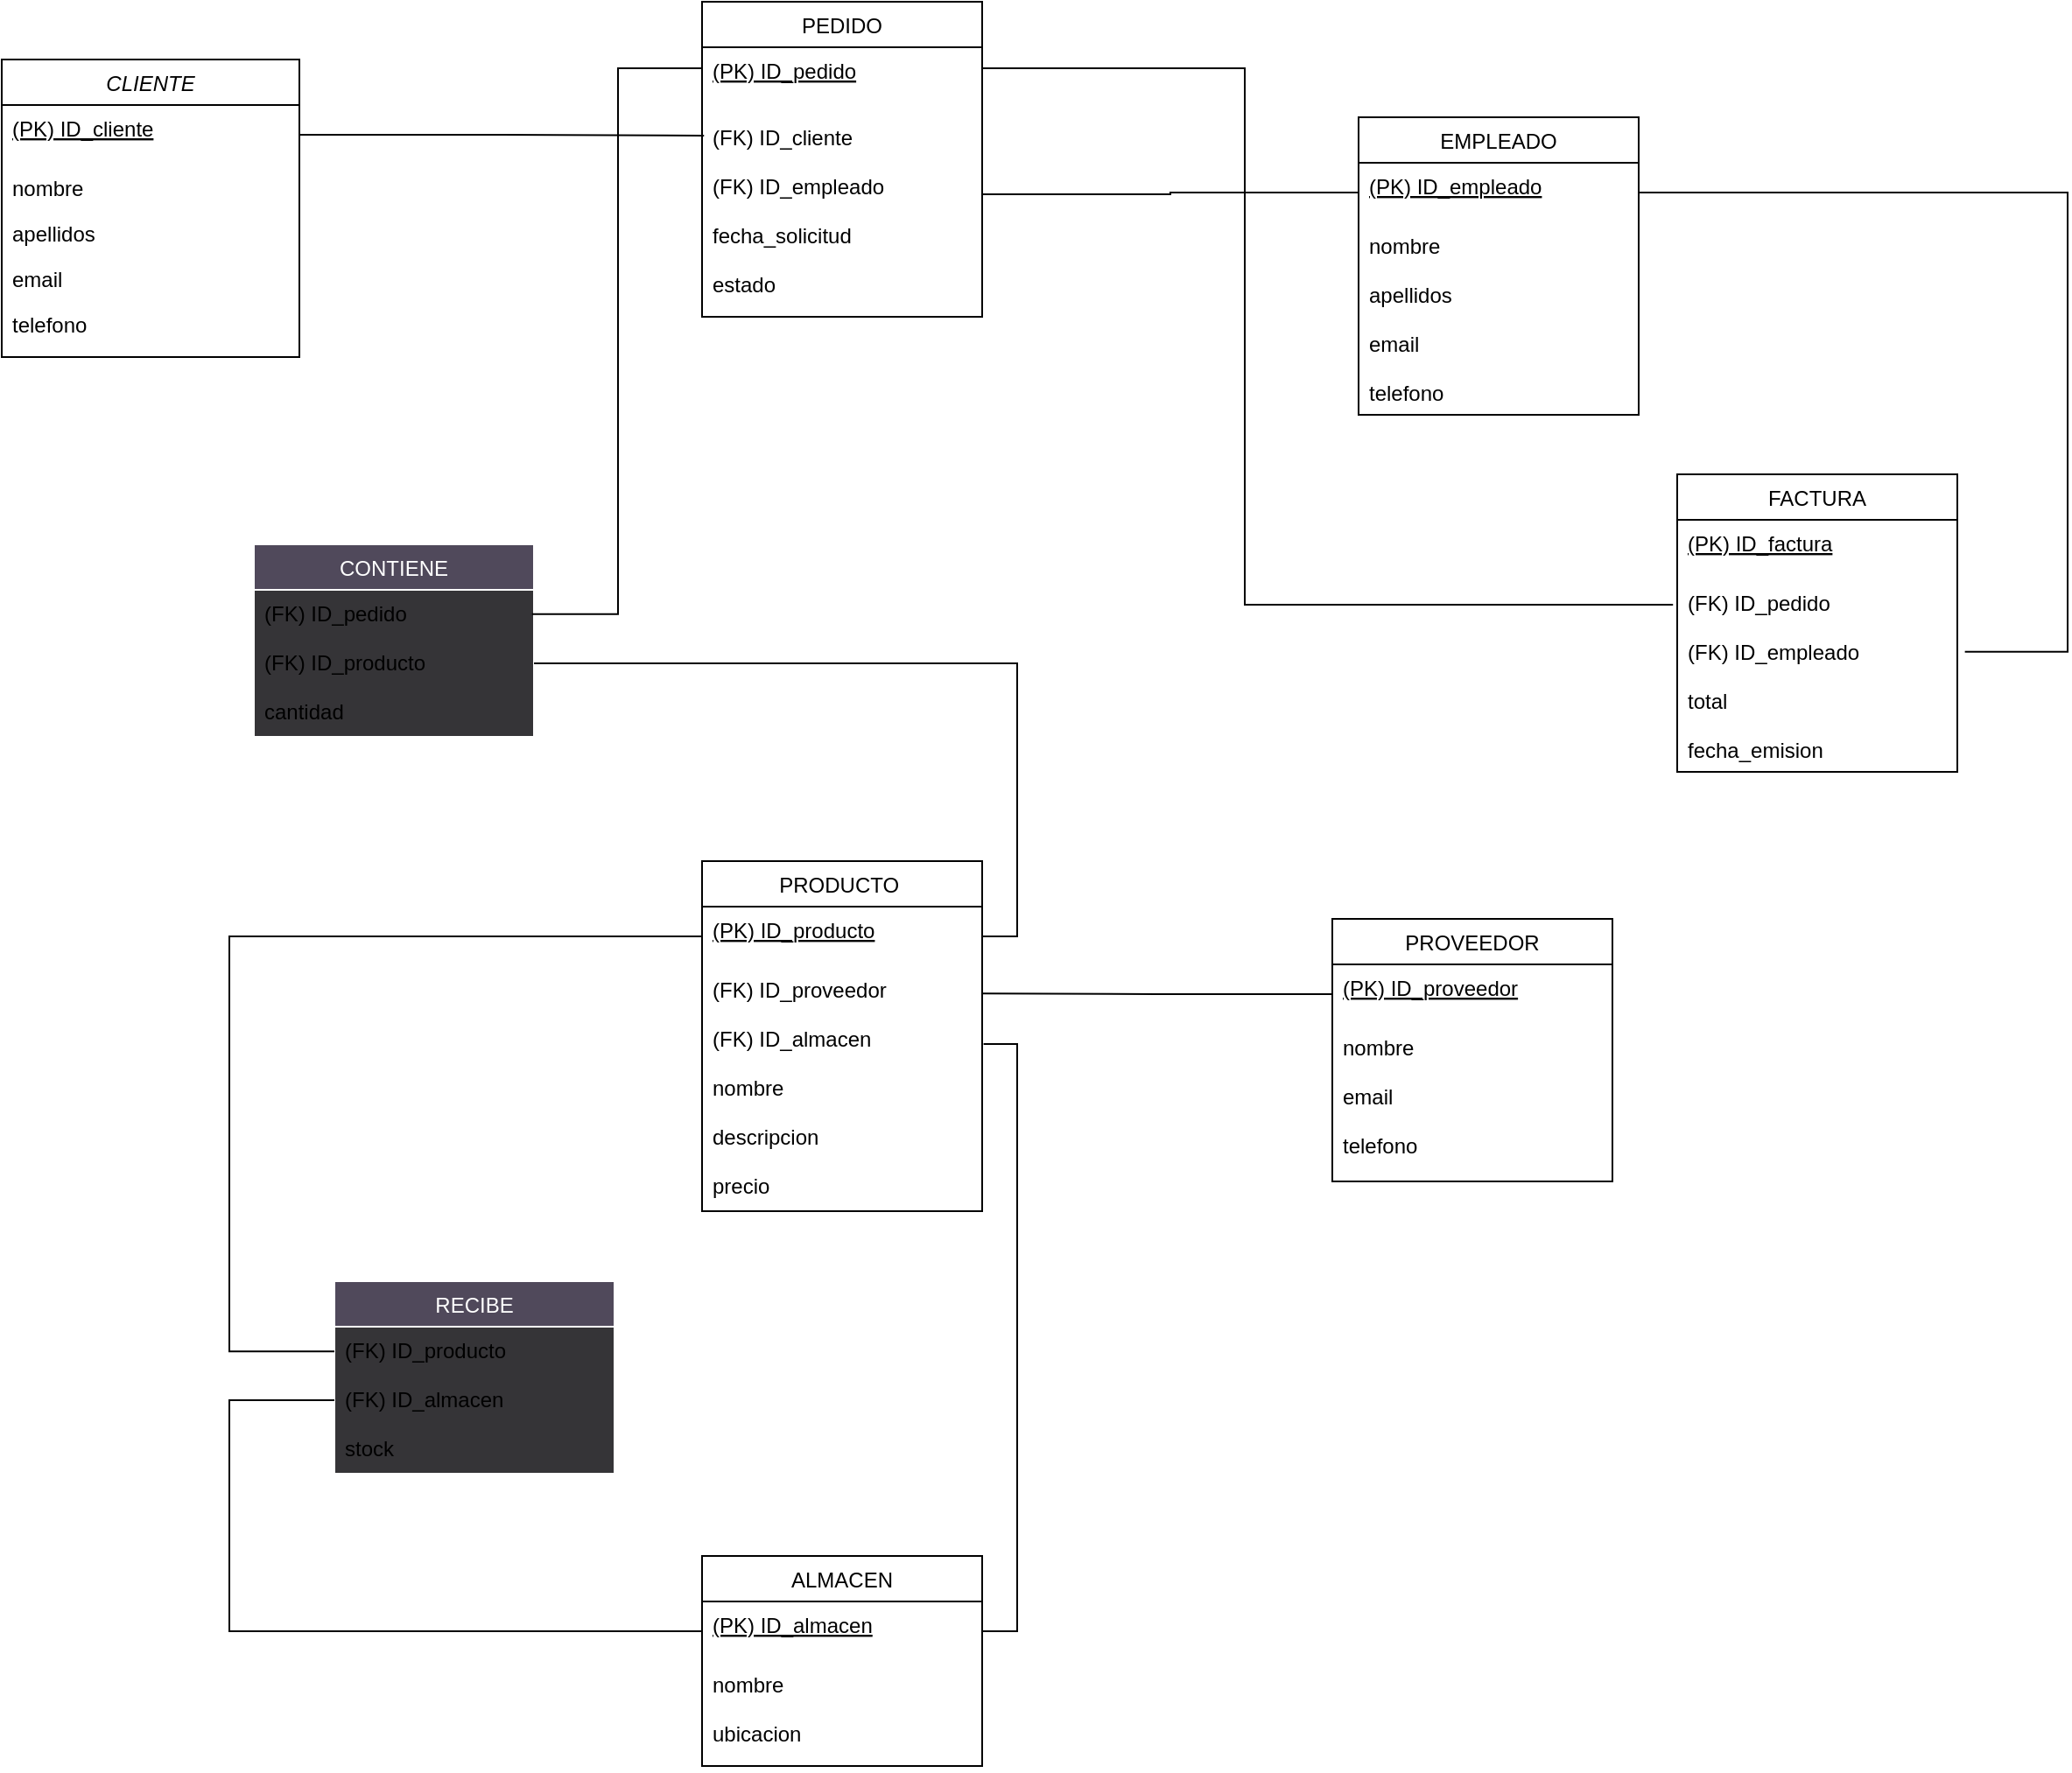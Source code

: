 <mxfile version="22.0.3" type="device">
  <diagram id="C5RBs43oDa-KdzZeNtuy" name="Page-1">
    <mxGraphModel dx="2076" dy="1276" grid="1" gridSize="10" guides="1" tooltips="1" connect="1" arrows="1" fold="1" page="1" pageScale="1" pageWidth="827" pageHeight="1169" math="0" shadow="0">
      <root>
        <mxCell id="WIyWlLk6GJQsqaUBKTNV-0" />
        <mxCell id="WIyWlLk6GJQsqaUBKTNV-1" parent="WIyWlLk6GJQsqaUBKTNV-0" />
        <mxCell id="zkfFHV4jXpPFQw0GAbJ--17" value="PEDIDO" style="swimlane;fontStyle=0;align=center;verticalAlign=top;childLayout=stackLayout;horizontal=1;startSize=26;horizontalStack=0;resizeParent=1;resizeLast=0;collapsible=1;marginBottom=0;rounded=0;shadow=0;strokeWidth=1;swimlaneFillColor=default;" parent="WIyWlLk6GJQsqaUBKTNV-1" vertex="1">
          <mxGeometry x="610" y="20" width="160" height="180" as="geometry">
            <mxRectangle x="550" y="140" width="160" height="26" as="alternateBounds" />
          </mxGeometry>
        </mxCell>
        <mxCell id="zkfFHV4jXpPFQw0GAbJ--18" value="(PK) ID_pedido" style="text;align=left;verticalAlign=top;spacingLeft=4;spacingRight=4;overflow=hidden;rotatable=0;points=[[0,0.5],[1,0.5]];portConstraint=eastwest;fontStyle=4" parent="zkfFHV4jXpPFQw0GAbJ--17" vertex="1">
          <mxGeometry y="26" width="160" height="24" as="geometry" />
        </mxCell>
        <mxCell id="Hzj4oDLNwtkXLwA99tvZ-39" value="&#xa;(FK) ID_cliente&#xa;&#xa;(FK) ID_empleado&#xa;&#xa;fecha_solicitud&#xa;&#xa;estado" style="text;align=left;verticalAlign=top;spacingLeft=4;spacingRight=4;overflow=hidden;rotatable=0;points=[[0,0.5],[1,0.5]];portConstraint=eastwest;rounded=0;shadow=0;html=0;" vertex="1" parent="zkfFHV4jXpPFQw0GAbJ--17">
          <mxGeometry y="50" width="160" height="120" as="geometry" />
        </mxCell>
        <mxCell id="zkfFHV4jXpPFQw0GAbJ--0" value="CLIENTE" style="swimlane;fontStyle=2;align=center;verticalAlign=top;childLayout=stackLayout;horizontal=1;startSize=26;horizontalStack=0;resizeParent=1;resizeLast=0;collapsible=1;marginBottom=0;rounded=0;shadow=0;strokeWidth=1;strokeColor=default;swimlaneLine=1;glass=0;gradientColor=none;swimlaneFillColor=default;" parent="WIyWlLk6GJQsqaUBKTNV-1" vertex="1">
          <mxGeometry x="210" y="53" width="170" height="170" as="geometry">
            <mxRectangle x="230" y="140" width="160" height="26" as="alternateBounds" />
          </mxGeometry>
        </mxCell>
        <mxCell id="zkfFHV4jXpPFQw0GAbJ--1" value="(PK) ID_cliente" style="text;align=left;verticalAlign=top;spacingLeft=4;spacingRight=4;overflow=hidden;rotatable=0;points=[[0,0.5],[1,0.5]];portConstraint=eastwest;container=0;fontStyle=4" parent="zkfFHV4jXpPFQw0GAbJ--0" vertex="1">
          <mxGeometry y="26" width="170" height="34" as="geometry" />
        </mxCell>
        <mxCell id="zkfFHV4jXpPFQw0GAbJ--2" value="nombre" style="text;align=left;verticalAlign=top;spacingLeft=4;spacingRight=4;overflow=hidden;rotatable=0;points=[[0,0.5],[1,0.5]];portConstraint=eastwest;rounded=0;shadow=0;html=0;" parent="zkfFHV4jXpPFQw0GAbJ--0" vertex="1">
          <mxGeometry y="60" width="170" height="26" as="geometry" />
        </mxCell>
        <mxCell id="zkfFHV4jXpPFQw0GAbJ--3" value="apellidos" style="text;align=left;verticalAlign=top;spacingLeft=4;spacingRight=4;overflow=hidden;rotatable=0;points=[[0,0.5],[1,0.5]];portConstraint=eastwest;rounded=0;shadow=0;html=0;container=0;" parent="zkfFHV4jXpPFQw0GAbJ--0" vertex="1">
          <mxGeometry y="86" width="170" height="26" as="geometry" />
        </mxCell>
        <mxCell id="Hzj4oDLNwtkXLwA99tvZ-19" value="email" style="text;align=left;verticalAlign=top;spacingLeft=4;spacingRight=4;overflow=hidden;rotatable=0;points=[[0,0.5],[1,0.5]];portConstraint=eastwest;rounded=0;shadow=0;html=0;container=0;" vertex="1" parent="zkfFHV4jXpPFQw0GAbJ--0">
          <mxGeometry y="112" width="170" height="26" as="geometry" />
        </mxCell>
        <mxCell id="Hzj4oDLNwtkXLwA99tvZ-20" value="telefono" style="text;align=left;verticalAlign=top;spacingLeft=4;spacingRight=4;overflow=hidden;rotatable=0;points=[[0,0.5],[1,0.5]];portConstraint=eastwest;rounded=0;shadow=0;html=0;container=0;" vertex="1" parent="zkfFHV4jXpPFQw0GAbJ--0">
          <mxGeometry y="138" width="170" height="26" as="geometry" />
        </mxCell>
        <mxCell id="Hzj4oDLNwtkXLwA99tvZ-22" value="EMPLEADO" style="swimlane;fontStyle=0;align=center;verticalAlign=top;childLayout=stackLayout;horizontal=1;startSize=26;horizontalStack=0;resizeParent=1;resizeLast=0;collapsible=1;marginBottom=0;rounded=0;shadow=0;strokeWidth=1;swimlaneFillColor=default;" vertex="1" parent="WIyWlLk6GJQsqaUBKTNV-1">
          <mxGeometry x="985" y="86" width="160" height="170" as="geometry">
            <mxRectangle x="550" y="140" width="160" height="26" as="alternateBounds" />
          </mxGeometry>
        </mxCell>
        <mxCell id="Hzj4oDLNwtkXLwA99tvZ-23" value="(PK) ID_empleado" style="text;align=left;verticalAlign=top;spacingLeft=4;spacingRight=4;overflow=hidden;rotatable=0;points=[[0,0.5],[1,0.5]];portConstraint=eastwest;fontStyle=4" vertex="1" parent="Hzj4oDLNwtkXLwA99tvZ-22">
          <mxGeometry y="26" width="160" height="34" as="geometry" />
        </mxCell>
        <mxCell id="Hzj4oDLNwtkXLwA99tvZ-41" value="nombre&#xa;&#xa;apellidos&#xa;&#xa;email&#xa;&#xa;telefono" style="text;align=left;verticalAlign=top;spacingLeft=4;spacingRight=4;overflow=hidden;rotatable=0;points=[[0,0.5],[1,0.5]];portConstraint=eastwest;rounded=0;shadow=0;html=0;" vertex="1" parent="Hzj4oDLNwtkXLwA99tvZ-22">
          <mxGeometry y="60" width="160" height="108" as="geometry" />
        </mxCell>
        <mxCell id="Hzj4oDLNwtkXLwA99tvZ-34" value="CONTIENE" style="swimlane;fontStyle=0;align=center;verticalAlign=top;childLayout=stackLayout;horizontal=1;startSize=26;horizontalStack=0;resizeParent=1;resizeLast=0;collapsible=1;marginBottom=0;rounded=0;shadow=0;strokeWidth=1;fillColor=#50495b;fontColor=#ffffff;strokeColor=#ffffff;swimlaneFillColor=#353437;" vertex="1" parent="WIyWlLk6GJQsqaUBKTNV-1">
          <mxGeometry x="354" y="330" width="160" height="110" as="geometry">
            <mxRectangle x="550" y="140" width="160" height="26" as="alternateBounds" />
          </mxGeometry>
        </mxCell>
        <mxCell id="Hzj4oDLNwtkXLwA99tvZ-35" value="(FK) ID_pedido&#xa;&#xa;(FK) ID_producto&#xa;&#xa;cantidad" style="text;align=left;verticalAlign=top;spacingLeft=4;spacingRight=4;overflow=hidden;rotatable=0;points=[[0,0.5],[1,0.5]];portConstraint=eastwest;" vertex="1" parent="Hzj4oDLNwtkXLwA99tvZ-34">
          <mxGeometry y="26" width="160" height="84" as="geometry" />
        </mxCell>
        <mxCell id="Hzj4oDLNwtkXLwA99tvZ-36" value="RECIBE" style="swimlane;fontStyle=0;align=center;verticalAlign=top;childLayout=stackLayout;horizontal=1;startSize=26;horizontalStack=0;resizeParent=1;resizeLast=0;collapsible=1;marginBottom=0;rounded=0;shadow=0;strokeWidth=1;fillColor=#50495b;fontColor=#ffffff;strokeColor=#ffffff;swimlaneFillColor=#353437;" vertex="1" parent="WIyWlLk6GJQsqaUBKTNV-1">
          <mxGeometry x="400" y="751" width="160" height="110" as="geometry">
            <mxRectangle x="550" y="140" width="160" height="26" as="alternateBounds" />
          </mxGeometry>
        </mxCell>
        <mxCell id="Hzj4oDLNwtkXLwA99tvZ-37" value="(FK) ID_producto&#xa;&#xa;(FK) ID_almacen&#xa;&#xa;stock" style="text;align=left;verticalAlign=top;spacingLeft=4;spacingRight=4;overflow=hidden;rotatable=0;points=[[0,0.5],[1,0.5]];portConstraint=eastwest;" vertex="1" parent="Hzj4oDLNwtkXLwA99tvZ-36">
          <mxGeometry y="26" width="160" height="84" as="geometry" />
        </mxCell>
        <mxCell id="Hzj4oDLNwtkXLwA99tvZ-42" value="PRODUCTO " style="swimlane;fontStyle=0;align=center;verticalAlign=top;childLayout=stackLayout;horizontal=1;startSize=26;horizontalStack=0;resizeParent=1;resizeLast=0;collapsible=1;marginBottom=0;rounded=0;shadow=0;strokeWidth=1;swimlaneFillColor=default;" vertex="1" parent="WIyWlLk6GJQsqaUBKTNV-1">
          <mxGeometry x="610" y="511" width="160" height="200" as="geometry">
            <mxRectangle x="550" y="140" width="160" height="26" as="alternateBounds" />
          </mxGeometry>
        </mxCell>
        <mxCell id="Hzj4oDLNwtkXLwA99tvZ-43" value="(PK) ID_producto" style="text;align=left;verticalAlign=top;spacingLeft=4;spacingRight=4;overflow=hidden;rotatable=0;points=[[0,0.5],[1,0.5]];portConstraint=eastwest;fontStyle=4" vertex="1" parent="Hzj4oDLNwtkXLwA99tvZ-42">
          <mxGeometry y="26" width="160" height="34" as="geometry" />
        </mxCell>
        <mxCell id="Hzj4oDLNwtkXLwA99tvZ-44" value="(FK) ID_proveedor&#xa;&#xa;(FK) ID_almacen&#xa;&#xa;nombre&#xa;&#xa;descripcion&#xa;&#xa;precio" style="text;align=left;verticalAlign=top;spacingLeft=4;spacingRight=4;overflow=hidden;rotatable=0;points=[[0,0.5],[1,0.5]];portConstraint=eastwest;rounded=0;shadow=0;html=0;" vertex="1" parent="Hzj4oDLNwtkXLwA99tvZ-42">
          <mxGeometry y="60" width="160" height="140" as="geometry" />
        </mxCell>
        <mxCell id="Hzj4oDLNwtkXLwA99tvZ-48" value="PRODUCTO " style="swimlane;fontStyle=0;align=center;verticalAlign=top;childLayout=stackLayout;horizontal=1;startSize=26;horizontalStack=0;resizeParent=1;resizeLast=0;collapsible=1;marginBottom=0;rounded=0;shadow=0;strokeWidth=1;swimlaneFillColor=default;" vertex="1" parent="WIyWlLk6GJQsqaUBKTNV-1">
          <mxGeometry x="610" y="511" width="160" height="200" as="geometry">
            <mxRectangle x="550" y="140" width="160" height="26" as="alternateBounds" />
          </mxGeometry>
        </mxCell>
        <mxCell id="Hzj4oDLNwtkXLwA99tvZ-49" value="(PK) ID_producto" style="text;align=left;verticalAlign=top;spacingLeft=4;spacingRight=4;overflow=hidden;rotatable=0;points=[[0,0.5],[1,0.5]];portConstraint=eastwest;fontStyle=4" vertex="1" parent="Hzj4oDLNwtkXLwA99tvZ-48">
          <mxGeometry y="26" width="160" height="34" as="geometry" />
        </mxCell>
        <mxCell id="Hzj4oDLNwtkXLwA99tvZ-50" value="(FK) ID_proveedor&#xa;&#xa;(FK) ID_almacen&#xa;&#xa;nombre&#xa;&#xa;descripcion&#xa;&#xa;precio" style="text;align=left;verticalAlign=top;spacingLeft=4;spacingRight=4;overflow=hidden;rotatable=0;points=[[0,0.5],[1,0.5]];portConstraint=eastwest;rounded=0;shadow=0;html=0;" vertex="1" parent="Hzj4oDLNwtkXLwA99tvZ-48">
          <mxGeometry y="60" width="160" height="140" as="geometry" />
        </mxCell>
        <mxCell id="Hzj4oDLNwtkXLwA99tvZ-51" value="ALMACEN" style="swimlane;fontStyle=0;align=center;verticalAlign=top;childLayout=stackLayout;horizontal=1;startSize=26;horizontalStack=0;resizeParent=1;resizeLast=0;collapsible=1;marginBottom=0;rounded=0;shadow=0;strokeWidth=1;swimlaneFillColor=default;" vertex="1" parent="WIyWlLk6GJQsqaUBKTNV-1">
          <mxGeometry x="610" y="908" width="160" height="120" as="geometry">
            <mxRectangle x="550" y="140" width="160" height="26" as="alternateBounds" />
          </mxGeometry>
        </mxCell>
        <mxCell id="Hzj4oDLNwtkXLwA99tvZ-52" value="(PK) ID_almacen" style="text;align=left;verticalAlign=top;spacingLeft=4;spacingRight=4;overflow=hidden;rotatable=0;points=[[0,0.5],[1,0.5]];portConstraint=eastwest;fontStyle=4" vertex="1" parent="Hzj4oDLNwtkXLwA99tvZ-51">
          <mxGeometry y="26" width="160" height="34" as="geometry" />
        </mxCell>
        <mxCell id="Hzj4oDLNwtkXLwA99tvZ-53" value="nombre&#xa;&#xa;ubicacion" style="text;align=left;verticalAlign=top;spacingLeft=4;spacingRight=4;overflow=hidden;rotatable=0;points=[[0,0.5],[1,0.5]];portConstraint=eastwest;rounded=0;shadow=0;html=0;" vertex="1" parent="Hzj4oDLNwtkXLwA99tvZ-51">
          <mxGeometry y="60" width="160" height="60" as="geometry" />
        </mxCell>
        <mxCell id="Hzj4oDLNwtkXLwA99tvZ-57" value="FACTURA" style="swimlane;fontStyle=0;align=center;verticalAlign=top;childLayout=stackLayout;horizontal=1;startSize=26;horizontalStack=0;resizeParent=1;resizeLast=0;collapsible=1;marginBottom=0;rounded=0;shadow=0;strokeWidth=1;swimlaneFillColor=default;" vertex="1" parent="WIyWlLk6GJQsqaUBKTNV-1">
          <mxGeometry x="1167" y="290" width="160" height="170" as="geometry">
            <mxRectangle x="550" y="140" width="160" height="26" as="alternateBounds" />
          </mxGeometry>
        </mxCell>
        <mxCell id="Hzj4oDLNwtkXLwA99tvZ-58" value="(PK) ID_factura" style="text;align=left;verticalAlign=top;spacingLeft=4;spacingRight=4;overflow=hidden;rotatable=0;points=[[0,0.5],[1,0.5]];portConstraint=eastwest;fontStyle=4" vertex="1" parent="Hzj4oDLNwtkXLwA99tvZ-57">
          <mxGeometry y="26" width="160" height="34" as="geometry" />
        </mxCell>
        <mxCell id="Hzj4oDLNwtkXLwA99tvZ-59" value="(FK) ID_pedido&#xa;&#xa;(FK) ID_empleado&#xa;&#xa;total&#xa;&#xa;fecha_emision" style="text;align=left;verticalAlign=top;spacingLeft=4;spacingRight=4;overflow=hidden;rotatable=0;points=[[0,0.5],[1,0.5]];portConstraint=eastwest;rounded=0;shadow=0;html=0;" vertex="1" parent="Hzj4oDLNwtkXLwA99tvZ-57">
          <mxGeometry y="60" width="160" height="110" as="geometry" />
        </mxCell>
        <mxCell id="Hzj4oDLNwtkXLwA99tvZ-60" value="PRODUCTO " style="swimlane;fontStyle=0;align=center;verticalAlign=top;childLayout=stackLayout;horizontal=1;startSize=26;horizontalStack=0;resizeParent=1;resizeLast=0;collapsible=1;marginBottom=0;rounded=0;shadow=0;strokeWidth=1;swimlaneFillColor=default;" vertex="1" parent="WIyWlLk6GJQsqaUBKTNV-1">
          <mxGeometry x="970" y="544" width="160" height="150" as="geometry">
            <mxRectangle x="550" y="140" width="160" height="26" as="alternateBounds" />
          </mxGeometry>
        </mxCell>
        <mxCell id="Hzj4oDLNwtkXLwA99tvZ-61" value="(PK) ID_producto" style="text;align=left;verticalAlign=top;spacingLeft=4;spacingRight=4;overflow=hidden;rotatable=0;points=[[0,0.5],[1,0.5]];portConstraint=eastwest;fontStyle=4" vertex="1" parent="Hzj4oDLNwtkXLwA99tvZ-60">
          <mxGeometry y="26" width="160" height="34" as="geometry" />
        </mxCell>
        <mxCell id="Hzj4oDLNwtkXLwA99tvZ-63" value="PROVEEDOR" style="swimlane;fontStyle=0;align=center;verticalAlign=top;childLayout=stackLayout;horizontal=1;startSize=26;horizontalStack=0;resizeParent=1;resizeLast=0;collapsible=1;marginBottom=0;rounded=0;shadow=0;strokeWidth=1;swimlaneFillColor=default;" vertex="1" parent="WIyWlLk6GJQsqaUBKTNV-1">
          <mxGeometry x="970" y="544" width="160" height="150" as="geometry">
            <mxRectangle x="550" y="140" width="160" height="26" as="alternateBounds" />
          </mxGeometry>
        </mxCell>
        <mxCell id="Hzj4oDLNwtkXLwA99tvZ-64" value="(PK) ID_proveedor" style="text;align=left;verticalAlign=top;spacingLeft=4;spacingRight=4;overflow=hidden;rotatable=0;points=[[0,0.5],[1,0.5]];portConstraint=eastwest;fontStyle=4" vertex="1" parent="Hzj4oDLNwtkXLwA99tvZ-63">
          <mxGeometry y="26" width="160" height="34" as="geometry" />
        </mxCell>
        <mxCell id="Hzj4oDLNwtkXLwA99tvZ-65" value="nombre&#xa;&#xa;email&#xa;&#xa;telefono" style="text;align=left;verticalAlign=top;spacingLeft=4;spacingRight=4;overflow=hidden;rotatable=0;points=[[0,0.5],[1,0.5]];portConstraint=eastwest;rounded=0;shadow=0;html=0;" vertex="1" parent="Hzj4oDLNwtkXLwA99tvZ-63">
          <mxGeometry y="60" width="160" height="80" as="geometry" />
        </mxCell>
        <mxCell id="Hzj4oDLNwtkXLwA99tvZ-66" style="edgeStyle=orthogonalEdgeStyle;rounded=0;orthogonalLoop=1;jettySize=auto;html=1;exitX=1;exitY=0.5;exitDx=0;exitDy=0;entryX=0.007;entryY=0.221;entryDx=0;entryDy=0;entryPerimeter=0;endArrow=none;endFill=0;" edge="1" parent="WIyWlLk6GJQsqaUBKTNV-1" source="zkfFHV4jXpPFQw0GAbJ--1" target="Hzj4oDLNwtkXLwA99tvZ-39">
          <mxGeometry relative="1" as="geometry" />
        </mxCell>
        <mxCell id="Hzj4oDLNwtkXLwA99tvZ-69" style="edgeStyle=orthogonalEdgeStyle;rounded=0;orthogonalLoop=1;jettySize=auto;html=1;exitX=0;exitY=0.5;exitDx=0;exitDy=0;entryX=0.993;entryY=0.165;entryDx=0;entryDy=0;entryPerimeter=0;endArrow=none;endFill=0;" edge="1" parent="WIyWlLk6GJQsqaUBKTNV-1" source="zkfFHV4jXpPFQw0GAbJ--18" target="Hzj4oDLNwtkXLwA99tvZ-35">
          <mxGeometry relative="1" as="geometry">
            <mxPoint x="520" y="370" as="targetPoint" />
            <Array as="points">
              <mxPoint x="562" y="58" />
              <mxPoint x="562" y="370" />
            </Array>
          </mxGeometry>
        </mxCell>
        <mxCell id="Hzj4oDLNwtkXLwA99tvZ-70" style="edgeStyle=orthogonalEdgeStyle;rounded=0;orthogonalLoop=1;jettySize=auto;html=1;exitX=1;exitY=0.5;exitDx=0;exitDy=0;entryX=1;entryY=0.5;entryDx=0;entryDy=0;endArrow=none;endFill=0;" edge="1" parent="WIyWlLk6GJQsqaUBKTNV-1" source="Hzj4oDLNwtkXLwA99tvZ-49" target="Hzj4oDLNwtkXLwA99tvZ-35">
          <mxGeometry relative="1" as="geometry" />
        </mxCell>
        <mxCell id="Hzj4oDLNwtkXLwA99tvZ-71" style="edgeStyle=orthogonalEdgeStyle;rounded=0;orthogonalLoop=1;jettySize=auto;html=1;exitX=1;exitY=0.5;exitDx=0;exitDy=0;entryX=-0.015;entryY=0.132;entryDx=0;entryDy=0;entryPerimeter=0;endArrow=none;endFill=0;" edge="1" parent="WIyWlLk6GJQsqaUBKTNV-1" source="zkfFHV4jXpPFQw0GAbJ--18" target="Hzj4oDLNwtkXLwA99tvZ-59">
          <mxGeometry relative="1" as="geometry">
            <Array as="points">
              <mxPoint x="920" y="58" />
              <mxPoint x="920" y="365" />
            </Array>
          </mxGeometry>
        </mxCell>
        <mxCell id="Hzj4oDLNwtkXLwA99tvZ-72" style="edgeStyle=orthogonalEdgeStyle;rounded=0;orthogonalLoop=1;jettySize=auto;html=1;exitX=0;exitY=0.5;exitDx=0;exitDy=0;entryX=1;entryY=0.5;entryDx=0;entryDy=0;endArrow=none;endFill=0;" edge="1" parent="WIyWlLk6GJQsqaUBKTNV-1" source="Hzj4oDLNwtkXLwA99tvZ-23" target="Hzj4oDLNwtkXLwA99tvZ-39">
          <mxGeometry relative="1" as="geometry" />
        </mxCell>
        <mxCell id="Hzj4oDLNwtkXLwA99tvZ-74" style="edgeStyle=orthogonalEdgeStyle;rounded=0;orthogonalLoop=1;jettySize=auto;html=1;exitX=1;exitY=0.5;exitDx=0;exitDy=0;entryX=1.027;entryY=0.376;entryDx=0;entryDy=0;entryPerimeter=0;endArrow=none;endFill=0;" edge="1" parent="WIyWlLk6GJQsqaUBKTNV-1" source="Hzj4oDLNwtkXLwA99tvZ-23" target="Hzj4oDLNwtkXLwA99tvZ-59">
          <mxGeometry relative="1" as="geometry">
            <Array as="points">
              <mxPoint x="1390" y="129" />
              <mxPoint x="1390" y="391" />
            </Array>
          </mxGeometry>
        </mxCell>
        <mxCell id="Hzj4oDLNwtkXLwA99tvZ-75" style="edgeStyle=orthogonalEdgeStyle;rounded=0;orthogonalLoop=1;jettySize=auto;html=1;exitX=0;exitY=0.5;exitDx=0;exitDy=0;entryX=0.999;entryY=0.112;entryDx=0;entryDy=0;entryPerimeter=0;endArrow=none;endFill=0;" edge="1" parent="WIyWlLk6GJQsqaUBKTNV-1" source="Hzj4oDLNwtkXLwA99tvZ-64" target="Hzj4oDLNwtkXLwA99tvZ-50">
          <mxGeometry relative="1" as="geometry" />
        </mxCell>
        <mxCell id="Hzj4oDLNwtkXLwA99tvZ-77" style="edgeStyle=orthogonalEdgeStyle;rounded=0;orthogonalLoop=1;jettySize=auto;html=1;exitX=1.005;exitY=0.318;exitDx=0;exitDy=0;entryX=1;entryY=0.5;entryDx=0;entryDy=0;exitPerimeter=0;endArrow=none;endFill=0;" edge="1" parent="WIyWlLk6GJQsqaUBKTNV-1" source="Hzj4oDLNwtkXLwA99tvZ-50" target="Hzj4oDLNwtkXLwA99tvZ-52">
          <mxGeometry relative="1" as="geometry" />
        </mxCell>
        <mxCell id="Hzj4oDLNwtkXLwA99tvZ-78" style="edgeStyle=orthogonalEdgeStyle;rounded=0;orthogonalLoop=1;jettySize=auto;html=1;exitX=0;exitY=0.5;exitDx=0;exitDy=0;entryX=0;entryY=0.168;entryDx=0;entryDy=0;entryPerimeter=0;endArrow=none;endFill=0;" edge="1" parent="WIyWlLk6GJQsqaUBKTNV-1" source="Hzj4oDLNwtkXLwA99tvZ-49" target="Hzj4oDLNwtkXLwA99tvZ-37">
          <mxGeometry relative="1" as="geometry">
            <Array as="points">
              <mxPoint x="340" y="554" />
              <mxPoint x="340" y="791" />
            </Array>
          </mxGeometry>
        </mxCell>
        <mxCell id="Hzj4oDLNwtkXLwA99tvZ-79" style="edgeStyle=orthogonalEdgeStyle;rounded=0;orthogonalLoop=1;jettySize=auto;html=1;exitX=0;exitY=0.5;exitDx=0;exitDy=0;entryX=0;entryY=0.5;entryDx=0;entryDy=0;endArrow=none;endFill=0;" edge="1" parent="WIyWlLk6GJQsqaUBKTNV-1" source="Hzj4oDLNwtkXLwA99tvZ-52" target="Hzj4oDLNwtkXLwA99tvZ-37">
          <mxGeometry relative="1" as="geometry">
            <Array as="points">
              <mxPoint x="340" y="951" />
              <mxPoint x="340" y="819" />
            </Array>
          </mxGeometry>
        </mxCell>
      </root>
    </mxGraphModel>
  </diagram>
</mxfile>
